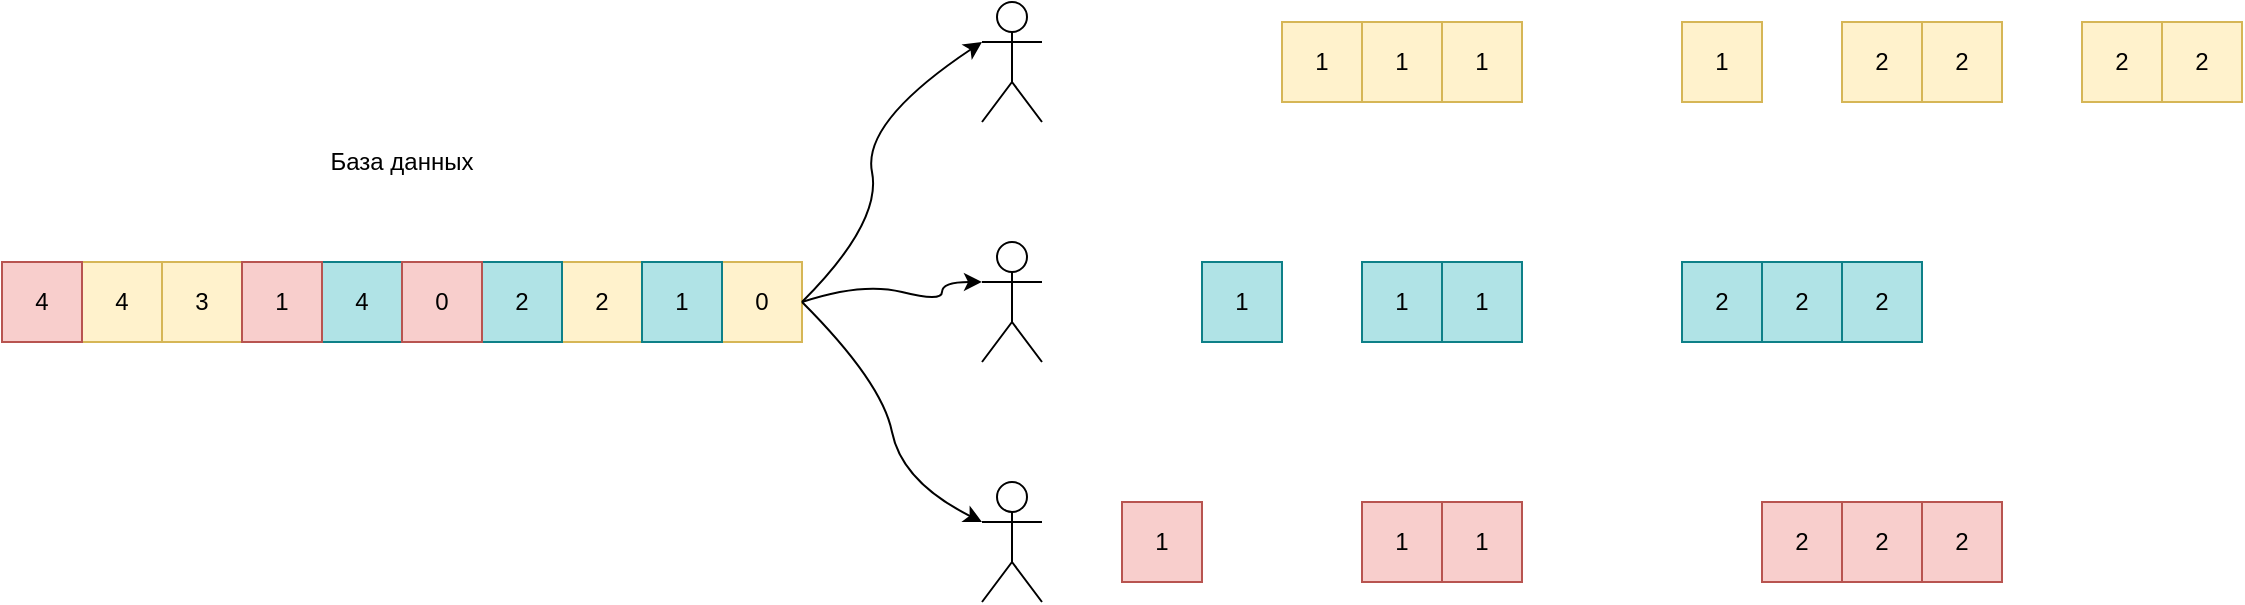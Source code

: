 <mxfile version="14.1.1" type="device"><diagram id="M-ucISGMPnnlG2OR0VSD" name="Page-1"><mxGraphModel dx="1963" dy="696" grid="1" gridSize="10" guides="1" tooltips="1" connect="1" arrows="1" fold="1" page="1" pageScale="1" pageWidth="850" pageHeight="1100" math="0" shadow="0"><root><mxCell id="0"/><mxCell id="1" parent="0"/><mxCell id="9pJfKdhGMDxfBR3vmX-8-2" value="1" style="rounded=0;whiteSpace=wrap;html=1;fillColor=#fff2cc;strokeColor=#d6b656;" parent="1" vertex="1"><mxGeometry x="400" y="280" width="40" height="40" as="geometry"/></mxCell><mxCell id="9pJfKdhGMDxfBR3vmX-8-11" value="1" style="rounded=0;whiteSpace=wrap;html=1;fillColor=#b0e3e6;strokeColor=#0e8088;" parent="1" vertex="1"><mxGeometry x="280" y="400" width="40" height="40" as="geometry"/></mxCell><mxCell id="pJlTtpqvx7AgcX5hMW3w-1" value="" style="shape=umlActor;verticalLabelPosition=bottom;verticalAlign=top;html=1;outlineConnect=0;" parent="1" vertex="1"><mxGeometry x="50" y="270" width="30" height="60" as="geometry"/></mxCell><mxCell id="pJlTtpqvx7AgcX5hMW3w-2" value="" style="shape=umlActor;verticalLabelPosition=bottom;verticalAlign=top;html=1;outlineConnect=0;" parent="1" vertex="1"><mxGeometry x="50" y="390" width="30" height="60" as="geometry"/></mxCell><mxCell id="pJlTtpqvx7AgcX5hMW3w-3" value="" style="shape=umlActor;verticalLabelPosition=bottom;verticalAlign=top;html=1;outlineConnect=0;" parent="1" vertex="1"><mxGeometry x="50" y="510" width="30" height="60" as="geometry"/></mxCell><mxCell id="pJlTtpqvx7AgcX5hMW3w-4" value="1" style="rounded=0;whiteSpace=wrap;html=1;fillColor=#f8cecc;strokeColor=#b85450;" parent="1" vertex="1"><mxGeometry x="280" y="520" width="40" height="40" as="geometry"/></mxCell><mxCell id="pJlTtpqvx7AgcX5hMW3w-6" value="1" style="rounded=0;whiteSpace=wrap;html=1;fillColor=#f8cecc;strokeColor=#b85450;" parent="1" vertex="1"><mxGeometry x="240" y="520" width="40" height="40" as="geometry"/></mxCell><mxCell id="pJlTtpqvx7AgcX5hMW3w-7" value="1" style="rounded=0;whiteSpace=wrap;html=1;fillColor=#fff2cc;strokeColor=#d6b656;" parent="1" vertex="1"><mxGeometry x="280" y="280" width="40" height="40" as="geometry"/></mxCell><mxCell id="pJlTtpqvx7AgcX5hMW3w-8" value="1" style="rounded=0;whiteSpace=wrap;html=1;fillColor=#b0e3e6;strokeColor=#0e8088;" parent="1" vertex="1"><mxGeometry x="240" y="400" width="40" height="40" as="geometry"/></mxCell><mxCell id="pJlTtpqvx7AgcX5hMW3w-9" value="1" style="rounded=0;whiteSpace=wrap;html=1;fillColor=#b0e3e6;strokeColor=#0e8088;" parent="1" vertex="1"><mxGeometry x="160" y="400" width="40" height="40" as="geometry"/></mxCell><mxCell id="pJlTtpqvx7AgcX5hMW3w-10" value="1" style="rounded=0;whiteSpace=wrap;html=1;fillColor=#fff2cc;strokeColor=#d6b656;" parent="1" vertex="1"><mxGeometry x="240" y="280" width="40" height="40" as="geometry"/></mxCell><mxCell id="pJlTtpqvx7AgcX5hMW3w-11" value="1" style="rounded=0;whiteSpace=wrap;html=1;fillColor=#fff2cc;strokeColor=#d6b656;" parent="1" vertex="1"><mxGeometry x="200" y="280" width="40" height="40" as="geometry"/></mxCell><mxCell id="pJlTtpqvx7AgcX5hMW3w-12" value="1" style="rounded=0;whiteSpace=wrap;html=1;fillColor=#f8cecc;strokeColor=#b85450;" parent="1" vertex="1"><mxGeometry x="120" y="520" width="40" height="40" as="geometry"/></mxCell><mxCell id="pJlTtpqvx7AgcX5hMW3w-14" value="0" style="rounded=0;whiteSpace=wrap;html=1;fillColor=#fff2cc;strokeColor=#d6b656;" parent="1" vertex="1"><mxGeometry x="-80" y="400" width="40" height="40" as="geometry"/></mxCell><mxCell id="pJlTtpqvx7AgcX5hMW3w-15" value="2" style="rounded=0;whiteSpace=wrap;html=1;fillColor=#fff2cc;strokeColor=#d6b656;" parent="1" vertex="1"><mxGeometry x="-160" y="400" width="40" height="40" as="geometry"/></mxCell><mxCell id="pJlTtpqvx7AgcX5hMW3w-16" value="3" style="rounded=0;whiteSpace=wrap;html=1;fillColor=#fff2cc;strokeColor=#d6b656;" parent="1" vertex="1"><mxGeometry x="-360" y="400" width="40" height="40" as="geometry"/></mxCell><mxCell id="pJlTtpqvx7AgcX5hMW3w-17" value="4" style="rounded=0;whiteSpace=wrap;html=1;fillColor=#fff2cc;strokeColor=#d6b656;" parent="1" vertex="1"><mxGeometry x="-400" y="400" width="40" height="40" as="geometry"/></mxCell><mxCell id="pJlTtpqvx7AgcX5hMW3w-18" value="1" style="rounded=0;whiteSpace=wrap;html=1;fillColor=#b0e3e6;strokeColor=#0e8088;" parent="1" vertex="1"><mxGeometry x="-120" y="400" width="40" height="40" as="geometry"/></mxCell><mxCell id="pJlTtpqvx7AgcX5hMW3w-19" value="2" style="rounded=0;whiteSpace=wrap;html=1;fillColor=#b0e3e6;strokeColor=#0e8088;" parent="1" vertex="1"><mxGeometry x="-200" y="400" width="40" height="40" as="geometry"/></mxCell><mxCell id="pJlTtpqvx7AgcX5hMW3w-20" value="4" style="rounded=0;whiteSpace=wrap;html=1;fillColor=#b0e3e6;strokeColor=#0e8088;" parent="1" vertex="1"><mxGeometry x="-280" y="400" width="40" height="40" as="geometry"/></mxCell><mxCell id="pJlTtpqvx7AgcX5hMW3w-21" value="0" style="rounded=0;whiteSpace=wrap;html=1;fillColor=#f8cecc;strokeColor=#b85450;" parent="1" vertex="1"><mxGeometry x="-240" y="400" width="40" height="40" as="geometry"/></mxCell><mxCell id="pJlTtpqvx7AgcX5hMW3w-22" value="1" style="rounded=0;whiteSpace=wrap;html=1;fillColor=#f8cecc;strokeColor=#b85450;" parent="1" vertex="1"><mxGeometry x="-320" y="400" width="40" height="40" as="geometry"/></mxCell><mxCell id="pJlTtpqvx7AgcX5hMW3w-23" value="4" style="rounded=0;whiteSpace=wrap;html=1;fillColor=#f8cecc;strokeColor=#b85450;" parent="1" vertex="1"><mxGeometry x="-440" y="400" width="40" height="40" as="geometry"/></mxCell><mxCell id="pJlTtpqvx7AgcX5hMW3w-24" value="" style="curved=1;endArrow=none;html=1;exitX=0;exitY=0.333;exitDx=0;exitDy=0;entryX=1;entryY=0.5;entryDx=0;entryDy=0;exitPerimeter=0;startArrow=classic;startFill=1;endFill=0;" parent="1" source="pJlTtpqvx7AgcX5hMW3w-3" target="pJlTtpqvx7AgcX5hMW3w-14" edge="1"><mxGeometry width="50" height="50" relative="1" as="geometry"><mxPoint x="440" y="580" as="sourcePoint"/><mxPoint x="490" y="530" as="targetPoint"/><Array as="points"><mxPoint x="10" y="510"/><mxPoint y="460"/></Array></mxGeometry></mxCell><mxCell id="pJlTtpqvx7AgcX5hMW3w-25" value="" style="curved=1;endArrow=classic;html=1;exitX=1;exitY=0.5;exitDx=0;exitDy=0;entryX=0;entryY=0.333;entryDx=0;entryDy=0;entryPerimeter=0;" parent="1" source="pJlTtpqvx7AgcX5hMW3w-14" target="pJlTtpqvx7AgcX5hMW3w-2" edge="1"><mxGeometry width="50" height="50" relative="1" as="geometry"><mxPoint x="330" y="550" as="sourcePoint"/><mxPoint x="450" y="430" as="targetPoint"/><Array as="points"><mxPoint x="-10" y="410"/><mxPoint x="30" y="420"/><mxPoint x="30" y="410"/></Array></mxGeometry></mxCell><mxCell id="pJlTtpqvx7AgcX5hMW3w-26" value="" style="curved=1;endArrow=classic;html=1;exitX=1;exitY=0.5;exitDx=0;exitDy=0;entryX=0;entryY=0.333;entryDx=0;entryDy=0;entryPerimeter=0;" parent="1" source="pJlTtpqvx7AgcX5hMW3w-14" target="pJlTtpqvx7AgcX5hMW3w-1" edge="1"><mxGeometry width="50" height="50" relative="1" as="geometry"><mxPoint x="290" y="430" as="sourcePoint"/><mxPoint x="450" y="430" as="targetPoint"/><Array as="points"><mxPoint y="380"/><mxPoint x="-10" y="330"/></Array></mxGeometry></mxCell><mxCell id="pJlTtpqvx7AgcX5hMW3w-27" value="База данных" style="text;html=1;strokeColor=none;fillColor=none;align=center;verticalAlign=middle;whiteSpace=wrap;rounded=0;" parent="1" vertex="1"><mxGeometry x="-360" y="340" width="240" height="20" as="geometry"/></mxCell><mxCell id="VzEuOUyxqZx78d583EA3-1" value="2" style="rounded=0;whiteSpace=wrap;html=1;fillColor=#f8cecc;strokeColor=#b85450;" vertex="1" parent="1"><mxGeometry x="520" y="520" width="40" height="40" as="geometry"/></mxCell><mxCell id="VzEuOUyxqZx78d583EA3-2" value="2" style="rounded=0;whiteSpace=wrap;html=1;fillColor=#f8cecc;strokeColor=#b85450;" vertex="1" parent="1"><mxGeometry x="480" y="520" width="40" height="40" as="geometry"/></mxCell><mxCell id="VzEuOUyxqZx78d583EA3-3" value="2" style="rounded=0;whiteSpace=wrap;html=1;fillColor=#f8cecc;strokeColor=#b85450;" vertex="1" parent="1"><mxGeometry x="440" y="520" width="40" height="40" as="geometry"/></mxCell><mxCell id="VzEuOUyxqZx78d583EA3-4" value="2" style="rounded=0;whiteSpace=wrap;html=1;fillColor=#b0e3e6;strokeColor=#0e8088;" vertex="1" parent="1"><mxGeometry x="480" y="400" width="40" height="40" as="geometry"/></mxCell><mxCell id="VzEuOUyxqZx78d583EA3-5" value="2" style="rounded=0;whiteSpace=wrap;html=1;fillColor=#b0e3e6;strokeColor=#0e8088;" vertex="1" parent="1"><mxGeometry x="440" y="400" width="40" height="40" as="geometry"/></mxCell><mxCell id="VzEuOUyxqZx78d583EA3-6" value="2" style="rounded=0;whiteSpace=wrap;html=1;fillColor=#b0e3e6;strokeColor=#0e8088;" vertex="1" parent="1"><mxGeometry x="400" y="400" width="40" height="40" as="geometry"/></mxCell><mxCell id="VzEuOUyxqZx78d583EA3-7" value="2" style="rounded=0;whiteSpace=wrap;html=1;fillColor=#fff2cc;strokeColor=#d6b656;" vertex="1" parent="1"><mxGeometry x="640" y="280" width="40" height="40" as="geometry"/></mxCell><mxCell id="VzEuOUyxqZx78d583EA3-8" value="2" style="rounded=0;whiteSpace=wrap;html=1;fillColor=#fff2cc;strokeColor=#d6b656;" vertex="1" parent="1"><mxGeometry x="600" y="280" width="40" height="40" as="geometry"/></mxCell><mxCell id="VzEuOUyxqZx78d583EA3-9" value="2" style="rounded=0;whiteSpace=wrap;html=1;fillColor=#fff2cc;strokeColor=#d6b656;" vertex="1" parent="1"><mxGeometry x="520" y="280" width="40" height="40" as="geometry"/></mxCell><mxCell id="VzEuOUyxqZx78d583EA3-10" value="2" style="rounded=0;whiteSpace=wrap;html=1;fillColor=#fff2cc;strokeColor=#d6b656;" vertex="1" parent="1"><mxGeometry x="480" y="280" width="40" height="40" as="geometry"/></mxCell></root></mxGraphModel></diagram></mxfile>